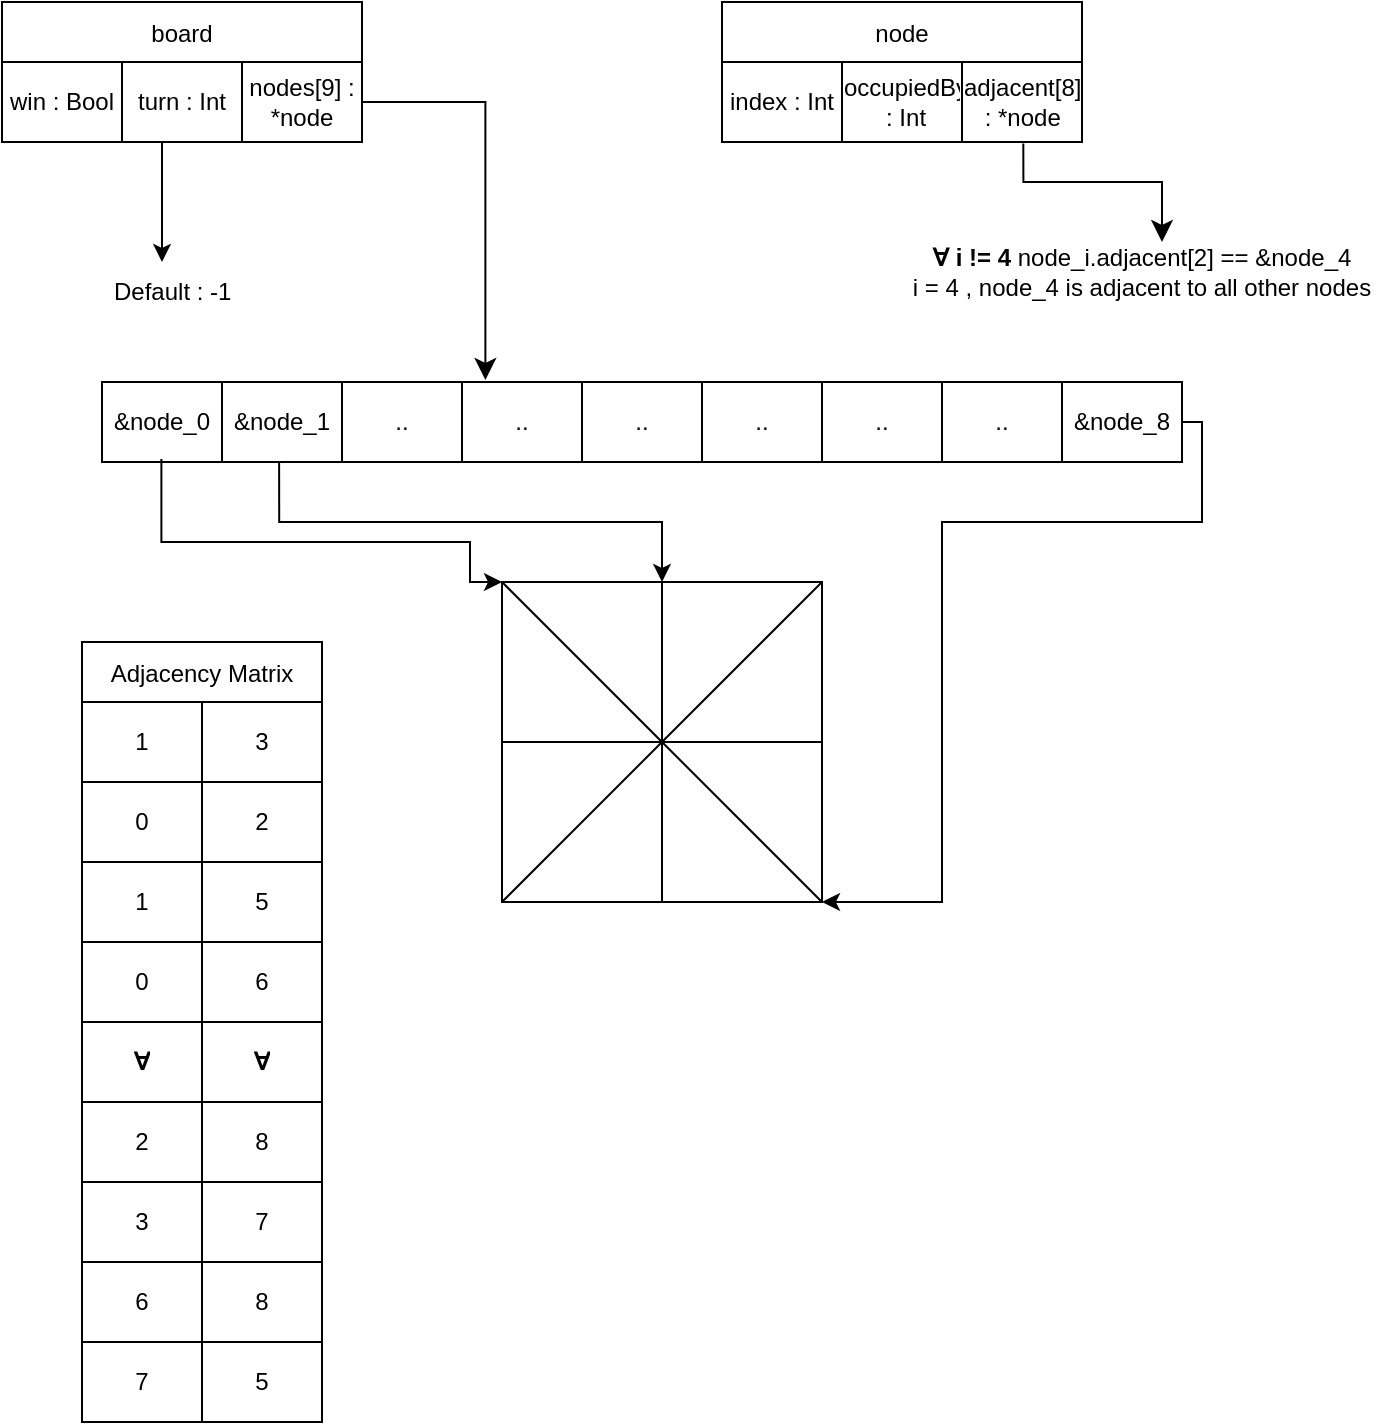 <mxfile version="24.8.4">
  <diagram name="Page-1" id="RmWWE3YLNUeW9Yn2v95c">
    <mxGraphModel dx="819" dy="445" grid="1" gridSize="10" guides="1" tooltips="1" connect="1" arrows="1" fold="1" page="1" pageScale="1" pageWidth="827" pageHeight="1169" math="0" shadow="0">
      <root>
        <mxCell id="0" />
        <mxCell id="1" parent="0" />
        <mxCell id="_IS681uEEjwldz75QUk1-15" value="board" style="shape=table;startSize=30;container=1;collapsible=0;childLayout=tableLayout;" vertex="1" parent="1">
          <mxGeometry x="20" y="390" width="180" height="70" as="geometry" />
        </mxCell>
        <mxCell id="_IS681uEEjwldz75QUk1-16" value="" style="shape=tableRow;horizontal=0;startSize=0;swimlaneHead=0;swimlaneBody=0;strokeColor=inherit;top=0;left=0;bottom=0;right=0;collapsible=0;dropTarget=0;fillColor=none;points=[[0,0.5],[1,0.5]];portConstraint=eastwest;" vertex="1" parent="_IS681uEEjwldz75QUk1-15">
          <mxGeometry y="30" width="180" height="40" as="geometry" />
        </mxCell>
        <mxCell id="_IS681uEEjwldz75QUk1-17" value="&lt;div&gt;win : Bool&lt;/div&gt;" style="shape=partialRectangle;html=1;whiteSpace=wrap;connectable=0;strokeColor=inherit;overflow=hidden;fillColor=none;top=0;left=0;bottom=0;right=0;pointerEvents=1;" vertex="1" parent="_IS681uEEjwldz75QUk1-16">
          <mxGeometry width="60" height="40" as="geometry">
            <mxRectangle width="60" height="40" as="alternateBounds" />
          </mxGeometry>
        </mxCell>
        <mxCell id="_IS681uEEjwldz75QUk1-18" value="turn : Int" style="shape=partialRectangle;html=1;whiteSpace=wrap;connectable=0;strokeColor=inherit;overflow=hidden;fillColor=none;top=0;left=0;bottom=0;right=0;pointerEvents=1;" vertex="1" parent="_IS681uEEjwldz75QUk1-16">
          <mxGeometry x="60" width="60" height="40" as="geometry">
            <mxRectangle width="60" height="40" as="alternateBounds" />
          </mxGeometry>
        </mxCell>
        <mxCell id="_IS681uEEjwldz75QUk1-19" value="&lt;div&gt;nodes[9] : *node&lt;/div&gt;" style="shape=partialRectangle;html=1;whiteSpace=wrap;connectable=0;strokeColor=inherit;overflow=hidden;fillColor=none;top=0;left=0;bottom=0;right=0;pointerEvents=1;" vertex="1" parent="_IS681uEEjwldz75QUk1-16">
          <mxGeometry x="120" width="60" height="40" as="geometry">
            <mxRectangle width="60" height="40" as="alternateBounds" />
          </mxGeometry>
        </mxCell>
        <mxCell id="_IS681uEEjwldz75QUk1-20" value="" style="edgeStyle=segmentEdgeStyle;endArrow=classic;html=1;curved=0;rounded=0;endSize=8;startSize=8;entryX=0.355;entryY=-0.025;entryDx=0;entryDy=0;entryPerimeter=0;" edge="1" parent="1" source="_IS681uEEjwldz75QUk1-16" target="_IS681uEEjwldz75QUk1-22">
          <mxGeometry width="50" height="50" relative="1" as="geometry">
            <mxPoint x="180" y="510" as="sourcePoint" />
            <mxPoint x="230" y="540" as="targetPoint" />
          </mxGeometry>
        </mxCell>
        <mxCell id="_IS681uEEjwldz75QUk1-21" value="" style="shape=table;startSize=0;container=1;collapsible=0;childLayout=tableLayout;" vertex="1" parent="1">
          <mxGeometry x="70" y="580" width="540" height="40" as="geometry" />
        </mxCell>
        <mxCell id="_IS681uEEjwldz75QUk1-22" value="" style="shape=tableRow;horizontal=0;startSize=0;swimlaneHead=0;swimlaneBody=0;strokeColor=inherit;top=0;left=0;bottom=0;right=0;collapsible=0;dropTarget=0;fillColor=none;points=[[0,0.5],[1,0.5]];portConstraint=eastwest;" vertex="1" parent="_IS681uEEjwldz75QUk1-21">
          <mxGeometry width="540" height="40" as="geometry" />
        </mxCell>
        <mxCell id="_IS681uEEjwldz75QUk1-23" value="&amp;amp;node_0" style="shape=partialRectangle;html=1;whiteSpace=wrap;connectable=0;strokeColor=inherit;overflow=hidden;fillColor=none;top=0;left=0;bottom=0;right=0;pointerEvents=1;" vertex="1" parent="_IS681uEEjwldz75QUk1-22">
          <mxGeometry width="60" height="40" as="geometry">
            <mxRectangle width="60" height="40" as="alternateBounds" />
          </mxGeometry>
        </mxCell>
        <mxCell id="_IS681uEEjwldz75QUk1-24" value="&lt;div&gt;&amp;amp;node_1&lt;/div&gt;" style="shape=partialRectangle;html=1;whiteSpace=wrap;connectable=0;strokeColor=inherit;overflow=hidden;fillColor=none;top=0;left=0;bottom=0;right=0;pointerEvents=1;" vertex="1" parent="_IS681uEEjwldz75QUk1-22">
          <mxGeometry x="60" width="60" height="40" as="geometry">
            <mxRectangle width="60" height="40" as="alternateBounds" />
          </mxGeometry>
        </mxCell>
        <mxCell id="_IS681uEEjwldz75QUk1-25" value=".." style="shape=partialRectangle;html=1;whiteSpace=wrap;connectable=0;strokeColor=inherit;overflow=hidden;fillColor=none;top=0;left=0;bottom=0;right=0;pointerEvents=1;" vertex="1" parent="_IS681uEEjwldz75QUk1-22">
          <mxGeometry x="120" width="60" height="40" as="geometry">
            <mxRectangle width="60" height="40" as="alternateBounds" />
          </mxGeometry>
        </mxCell>
        <mxCell id="_IS681uEEjwldz75QUk1-26" value=".." style="shape=partialRectangle;html=1;whiteSpace=wrap;connectable=0;strokeColor=inherit;overflow=hidden;fillColor=none;top=0;left=0;bottom=0;right=0;pointerEvents=1;" vertex="1" parent="_IS681uEEjwldz75QUk1-22">
          <mxGeometry x="180" width="60" height="40" as="geometry">
            <mxRectangle width="60" height="40" as="alternateBounds" />
          </mxGeometry>
        </mxCell>
        <mxCell id="_IS681uEEjwldz75QUk1-27" value=".." style="shape=partialRectangle;html=1;whiteSpace=wrap;connectable=0;strokeColor=inherit;overflow=hidden;fillColor=none;top=0;left=0;bottom=0;right=0;pointerEvents=1;" vertex="1" parent="_IS681uEEjwldz75QUk1-22">
          <mxGeometry x="240" width="60" height="40" as="geometry">
            <mxRectangle width="60" height="40" as="alternateBounds" />
          </mxGeometry>
        </mxCell>
        <mxCell id="_IS681uEEjwldz75QUk1-28" value=".." style="shape=partialRectangle;html=1;whiteSpace=wrap;connectable=0;strokeColor=inherit;overflow=hidden;fillColor=none;top=0;left=0;bottom=0;right=0;pointerEvents=1;" vertex="1" parent="_IS681uEEjwldz75QUk1-22">
          <mxGeometry x="300" width="60" height="40" as="geometry">
            <mxRectangle width="60" height="40" as="alternateBounds" />
          </mxGeometry>
        </mxCell>
        <mxCell id="_IS681uEEjwldz75QUk1-29" value=".." style="shape=partialRectangle;html=1;whiteSpace=wrap;connectable=0;strokeColor=inherit;overflow=hidden;fillColor=none;top=0;left=0;bottom=0;right=0;pointerEvents=1;" vertex="1" parent="_IS681uEEjwldz75QUk1-22">
          <mxGeometry x="360" width="60" height="40" as="geometry">
            <mxRectangle width="60" height="40" as="alternateBounds" />
          </mxGeometry>
        </mxCell>
        <mxCell id="_IS681uEEjwldz75QUk1-30" value=".." style="shape=partialRectangle;html=1;whiteSpace=wrap;connectable=0;strokeColor=inherit;overflow=hidden;fillColor=none;top=0;left=0;bottom=0;right=0;pointerEvents=1;" vertex="1" parent="_IS681uEEjwldz75QUk1-22">
          <mxGeometry x="420" width="60" height="40" as="geometry">
            <mxRectangle width="60" height="40" as="alternateBounds" />
          </mxGeometry>
        </mxCell>
        <mxCell id="_IS681uEEjwldz75QUk1-31" value="&lt;div&gt;&amp;amp;node_8&lt;br&gt;&lt;/div&gt;" style="shape=partialRectangle;html=1;whiteSpace=wrap;connectable=0;strokeColor=inherit;overflow=hidden;fillColor=none;top=0;left=0;bottom=0;right=0;pointerEvents=1;" vertex="1" parent="_IS681uEEjwldz75QUk1-22">
          <mxGeometry x="480" width="60" height="40" as="geometry">
            <mxRectangle width="60" height="40" as="alternateBounds" />
          </mxGeometry>
        </mxCell>
        <mxCell id="_IS681uEEjwldz75QUk1-32" value="" style="endArrow=classic;html=1;rounded=0;edgeStyle=orthogonalEdgeStyle;" edge="1" parent="1">
          <mxGeometry width="50" height="50" relative="1" as="geometry">
            <mxPoint x="100" y="460" as="sourcePoint" />
            <mxPoint x="100" y="520" as="targetPoint" />
            <Array as="points">
              <mxPoint x="100" y="460" />
            </Array>
          </mxGeometry>
        </mxCell>
        <mxCell id="_IS681uEEjwldz75QUk1-33" value="Default : -1" style="text;strokeColor=none;fillColor=none;align=left;verticalAlign=middle;spacingLeft=4;spacingRight=4;overflow=hidden;points=[[0,0.5],[1,0.5]];portConstraint=eastwest;rotatable=0;whiteSpace=wrap;html=1;" vertex="1" parent="1">
          <mxGeometry x="70" y="520" width="80" height="30" as="geometry" />
        </mxCell>
        <mxCell id="_IS681uEEjwldz75QUk1-34" value="" style="group" vertex="1" connectable="0" parent="1">
          <mxGeometry x="270" y="680" width="160" height="160" as="geometry" />
        </mxCell>
        <mxCell id="_IS681uEEjwldz75QUk1-1" value="" style="rounded=0;whiteSpace=wrap;html=1;" vertex="1" parent="_IS681uEEjwldz75QUk1-34">
          <mxGeometry width="160" height="160" as="geometry" />
        </mxCell>
        <mxCell id="_IS681uEEjwldz75QUk1-2" value="" style="endArrow=none;html=1;rounded=0;entryX=0.5;entryY=1;entryDx=0;entryDy=0;exitX=0.5;exitY=0;exitDx=0;exitDy=0;" edge="1" parent="_IS681uEEjwldz75QUk1-34" source="_IS681uEEjwldz75QUk1-1" target="_IS681uEEjwldz75QUk1-1">
          <mxGeometry width="50" height="50" relative="1" as="geometry">
            <mxPoint x="60" y="250" as="sourcePoint" />
            <mxPoint x="110" y="200" as="targetPoint" />
          </mxGeometry>
        </mxCell>
        <mxCell id="_IS681uEEjwldz75QUk1-3" value="" style="endArrow=none;html=1;rounded=0;entryX=0;entryY=0.5;entryDx=0;entryDy=0;exitX=1;exitY=0.5;exitDx=0;exitDy=0;" edge="1" parent="_IS681uEEjwldz75QUk1-34" source="_IS681uEEjwldz75QUk1-1" target="_IS681uEEjwldz75QUk1-1">
          <mxGeometry width="50" height="50" relative="1" as="geometry">
            <mxPoint x="100" y="30" as="sourcePoint" />
            <mxPoint x="100" y="190" as="targetPoint" />
          </mxGeometry>
        </mxCell>
        <mxCell id="_IS681uEEjwldz75QUk1-4" value="" style="endArrow=none;html=1;rounded=0;" edge="1" parent="_IS681uEEjwldz75QUk1-34">
          <mxGeometry width="50" height="50" relative="1" as="geometry">
            <mxPoint y="160" as="sourcePoint" />
            <mxPoint x="80" y="80" as="targetPoint" />
          </mxGeometry>
        </mxCell>
        <mxCell id="_IS681uEEjwldz75QUk1-5" value="" style="endArrow=none;html=1;rounded=0;" edge="1" parent="_IS681uEEjwldz75QUk1-34">
          <mxGeometry width="50" height="50" relative="1" as="geometry">
            <mxPoint x="80" y="80" as="sourcePoint" />
            <mxPoint x="160" as="targetPoint" />
          </mxGeometry>
        </mxCell>
        <mxCell id="_IS681uEEjwldz75QUk1-6" value="" style="endArrow=none;html=1;rounded=0;exitX=1;exitY=1;exitDx=0;exitDy=0;" edge="1" parent="_IS681uEEjwldz75QUk1-34" source="_IS681uEEjwldz75QUk1-1">
          <mxGeometry width="50" height="50" relative="1" as="geometry">
            <mxPoint x="90" y="90" as="sourcePoint" />
            <mxPoint x="80" y="80" as="targetPoint" />
          </mxGeometry>
        </mxCell>
        <mxCell id="_IS681uEEjwldz75QUk1-7" value="" style="endArrow=none;html=1;rounded=0;exitX=1;exitY=1;exitDx=0;exitDy=0;" edge="1" parent="_IS681uEEjwldz75QUk1-34">
          <mxGeometry width="50" height="50" relative="1" as="geometry">
            <mxPoint x="80" y="80" as="sourcePoint" />
            <mxPoint as="targetPoint" />
          </mxGeometry>
        </mxCell>
        <mxCell id="_IS681uEEjwldz75QUk1-35" value="" style="endArrow=classic;html=1;rounded=0;entryX=0;entryY=0;entryDx=0;entryDy=0;exitX=0.055;exitY=0.961;exitDx=0;exitDy=0;exitPerimeter=0;edgeStyle=orthogonalEdgeStyle;" edge="1" parent="1" source="_IS681uEEjwldz75QUk1-22" target="_IS681uEEjwldz75QUk1-1">
          <mxGeometry width="50" height="50" relative="1" as="geometry">
            <mxPoint x="120" y="740" as="sourcePoint" />
            <mxPoint x="170" y="690" as="targetPoint" />
            <Array as="points">
              <mxPoint x="100" y="660" />
              <mxPoint x="254" y="660" />
            </Array>
          </mxGeometry>
        </mxCell>
        <mxCell id="_IS681uEEjwldz75QUk1-36" value="" style="endArrow=classic;html=1;rounded=0;entryX=0.5;entryY=0;entryDx=0;entryDy=0;exitX=0.164;exitY=1.004;exitDx=0;exitDy=0;exitPerimeter=0;edgeStyle=orthogonalEdgeStyle;" edge="1" parent="1" source="_IS681uEEjwldz75QUk1-22" target="_IS681uEEjwldz75QUk1-1">
          <mxGeometry width="50" height="50" relative="1" as="geometry">
            <mxPoint x="280" y="690" as="sourcePoint" />
            <mxPoint x="330" y="640" as="targetPoint" />
          </mxGeometry>
        </mxCell>
        <mxCell id="_IS681uEEjwldz75QUk1-37" value="" style="endArrow=classic;html=1;rounded=0;entryX=1;entryY=1;entryDx=0;entryDy=0;edgeStyle=orthogonalEdgeStyle;exitX=1;exitY=0.5;exitDx=0;exitDy=0;" edge="1" parent="1" source="_IS681uEEjwldz75QUk1-22" target="_IS681uEEjwldz75QUk1-1">
          <mxGeometry width="50" height="50" relative="1" as="geometry">
            <mxPoint x="610" y="645.04" as="sourcePoint" />
            <mxPoint x="478.62" y="874.96" as="targetPoint" />
            <Array as="points">
              <mxPoint x="620" y="600" />
              <mxPoint x="620" y="650" />
              <mxPoint x="490" y="650" />
              <mxPoint x="490" y="840" />
            </Array>
          </mxGeometry>
        </mxCell>
        <mxCell id="_IS681uEEjwldz75QUk1-40" value="node" style="shape=table;startSize=30;container=1;collapsible=0;childLayout=tableLayout;" vertex="1" parent="1">
          <mxGeometry x="380" y="390" width="180" height="70" as="geometry" />
        </mxCell>
        <mxCell id="_IS681uEEjwldz75QUk1-41" value="" style="shape=tableRow;horizontal=0;startSize=0;swimlaneHead=0;swimlaneBody=0;strokeColor=inherit;top=0;left=0;bottom=0;right=0;collapsible=0;dropTarget=0;fillColor=none;points=[[0,0.5],[1,0.5]];portConstraint=eastwest;" vertex="1" parent="_IS681uEEjwldz75QUk1-40">
          <mxGeometry y="30" width="180" height="40" as="geometry" />
        </mxCell>
        <mxCell id="_IS681uEEjwldz75QUk1-42" value="index : Int" style="shape=partialRectangle;html=1;whiteSpace=wrap;connectable=0;strokeColor=inherit;overflow=hidden;fillColor=none;top=0;left=0;bottom=0;right=0;pointerEvents=1;" vertex="1" parent="_IS681uEEjwldz75QUk1-41">
          <mxGeometry width="60" height="40" as="geometry">
            <mxRectangle width="60" height="40" as="alternateBounds" />
          </mxGeometry>
        </mxCell>
        <mxCell id="_IS681uEEjwldz75QUk1-43" value="occupiedBy : Int" style="shape=partialRectangle;html=1;whiteSpace=wrap;connectable=0;strokeColor=inherit;overflow=hidden;fillColor=none;top=0;left=0;bottom=0;right=0;pointerEvents=1;" vertex="1" parent="_IS681uEEjwldz75QUk1-41">
          <mxGeometry x="60" width="60" height="40" as="geometry">
            <mxRectangle width="60" height="40" as="alternateBounds" />
          </mxGeometry>
        </mxCell>
        <mxCell id="_IS681uEEjwldz75QUk1-44" value="adjacent[8] : *node" style="shape=partialRectangle;html=1;whiteSpace=wrap;connectable=0;strokeColor=inherit;overflow=hidden;fillColor=none;top=0;left=0;bottom=0;right=0;pointerEvents=1;" vertex="1" parent="_IS681uEEjwldz75QUk1-41">
          <mxGeometry x="120" width="60" height="40" as="geometry">
            <mxRectangle width="60" height="40" as="alternateBounds" />
          </mxGeometry>
        </mxCell>
        <mxCell id="_IS681uEEjwldz75QUk1-55" value="" style="edgeStyle=segmentEdgeStyle;endArrow=classic;html=1;curved=0;rounded=0;endSize=8;startSize=8;exitX=0.837;exitY=1.018;exitDx=0;exitDy=0;exitPerimeter=0;" edge="1" parent="1" source="_IS681uEEjwldz75QUk1-41">
          <mxGeometry width="50" height="50" relative="1" as="geometry">
            <mxPoint x="530" y="480" as="sourcePoint" />
            <mxPoint x="600" y="510" as="targetPoint" />
            <Array as="points">
              <mxPoint x="531" y="480" />
              <mxPoint x="600" y="480" />
            </Array>
          </mxGeometry>
        </mxCell>
        <mxCell id="_IS681uEEjwldz75QUk1-56" value="&lt;div&gt;&lt;span lang=&quot;en&quot; class=&quot;BxUVEf ILfuVd&quot;&gt;&lt;span class=&quot;hgKElc&quot;&gt;&lt;b&gt;∀ i != 4 &lt;/b&gt;&lt;/span&gt;&lt;/span&gt;node_i.adjacent[2] == &amp;amp;node_4 &lt;br&gt;&lt;/div&gt;&lt;div&gt;i = 4 , node_4 is adjacent to all other nodes&lt;br&gt;&lt;/div&gt;" style="text;html=1;align=center;verticalAlign=middle;whiteSpace=wrap;rounded=0;" vertex="1" parent="1">
          <mxGeometry x="470" y="510" width="240" height="30" as="geometry" />
        </mxCell>
        <mxCell id="_IS681uEEjwldz75QUk1-114" value="Adjacency Matrix" style="shape=table;startSize=30;container=1;collapsible=0;childLayout=tableLayout;" vertex="1" parent="1">
          <mxGeometry x="60" y="710" width="120" height="390" as="geometry" />
        </mxCell>
        <mxCell id="_IS681uEEjwldz75QUk1-115" value="" style="shape=tableRow;horizontal=0;startSize=0;swimlaneHead=0;swimlaneBody=0;strokeColor=inherit;top=0;left=0;bottom=0;right=0;collapsible=0;dropTarget=0;fillColor=none;points=[[0,0.5],[1,0.5]];portConstraint=eastwest;" vertex="1" parent="_IS681uEEjwldz75QUk1-114">
          <mxGeometry y="30" width="120" height="40" as="geometry" />
        </mxCell>
        <mxCell id="_IS681uEEjwldz75QUk1-116" value="1" style="shape=partialRectangle;html=1;whiteSpace=wrap;connectable=0;strokeColor=inherit;overflow=hidden;fillColor=none;top=0;left=0;bottom=0;right=0;pointerEvents=1;" vertex="1" parent="_IS681uEEjwldz75QUk1-115">
          <mxGeometry width="60" height="40" as="geometry">
            <mxRectangle width="60" height="40" as="alternateBounds" />
          </mxGeometry>
        </mxCell>
        <mxCell id="_IS681uEEjwldz75QUk1-117" value="3" style="shape=partialRectangle;html=1;whiteSpace=wrap;connectable=0;strokeColor=inherit;overflow=hidden;fillColor=none;top=0;left=0;bottom=0;right=0;pointerEvents=1;" vertex="1" parent="_IS681uEEjwldz75QUk1-115">
          <mxGeometry x="60" width="60" height="40" as="geometry">
            <mxRectangle width="60" height="40" as="alternateBounds" />
          </mxGeometry>
        </mxCell>
        <mxCell id="_IS681uEEjwldz75QUk1-118" value="" style="shape=tableRow;horizontal=0;startSize=0;swimlaneHead=0;swimlaneBody=0;strokeColor=inherit;top=0;left=0;bottom=0;right=0;collapsible=0;dropTarget=0;fillColor=none;points=[[0,0.5],[1,0.5]];portConstraint=eastwest;" vertex="1" parent="_IS681uEEjwldz75QUk1-114">
          <mxGeometry y="70" width="120" height="40" as="geometry" />
        </mxCell>
        <mxCell id="_IS681uEEjwldz75QUk1-119" value="0" style="shape=partialRectangle;html=1;whiteSpace=wrap;connectable=0;strokeColor=inherit;overflow=hidden;fillColor=none;top=0;left=0;bottom=0;right=0;pointerEvents=1;" vertex="1" parent="_IS681uEEjwldz75QUk1-118">
          <mxGeometry width="60" height="40" as="geometry">
            <mxRectangle width="60" height="40" as="alternateBounds" />
          </mxGeometry>
        </mxCell>
        <mxCell id="_IS681uEEjwldz75QUk1-120" value="2" style="shape=partialRectangle;html=1;whiteSpace=wrap;connectable=0;strokeColor=inherit;overflow=hidden;fillColor=none;top=0;left=0;bottom=0;right=0;pointerEvents=1;" vertex="1" parent="_IS681uEEjwldz75QUk1-118">
          <mxGeometry x="60" width="60" height="40" as="geometry">
            <mxRectangle width="60" height="40" as="alternateBounds" />
          </mxGeometry>
        </mxCell>
        <mxCell id="_IS681uEEjwldz75QUk1-121" value="" style="shape=tableRow;horizontal=0;startSize=0;swimlaneHead=0;swimlaneBody=0;strokeColor=inherit;top=0;left=0;bottom=0;right=0;collapsible=0;dropTarget=0;fillColor=none;points=[[0,0.5],[1,0.5]];portConstraint=eastwest;" vertex="1" parent="_IS681uEEjwldz75QUk1-114">
          <mxGeometry y="110" width="120" height="40" as="geometry" />
        </mxCell>
        <mxCell id="_IS681uEEjwldz75QUk1-122" value="1" style="shape=partialRectangle;html=1;whiteSpace=wrap;connectable=0;strokeColor=inherit;overflow=hidden;fillColor=none;top=0;left=0;bottom=0;right=0;pointerEvents=1;" vertex="1" parent="_IS681uEEjwldz75QUk1-121">
          <mxGeometry width="60" height="40" as="geometry">
            <mxRectangle width="60" height="40" as="alternateBounds" />
          </mxGeometry>
        </mxCell>
        <mxCell id="_IS681uEEjwldz75QUk1-123" value="5" style="shape=partialRectangle;html=1;whiteSpace=wrap;connectable=0;strokeColor=inherit;overflow=hidden;fillColor=none;top=0;left=0;bottom=0;right=0;pointerEvents=1;" vertex="1" parent="_IS681uEEjwldz75QUk1-121">
          <mxGeometry x="60" width="60" height="40" as="geometry">
            <mxRectangle width="60" height="40" as="alternateBounds" />
          </mxGeometry>
        </mxCell>
        <mxCell id="_IS681uEEjwldz75QUk1-124" value="" style="shape=tableRow;horizontal=0;startSize=0;swimlaneHead=0;swimlaneBody=0;strokeColor=inherit;top=0;left=0;bottom=0;right=0;collapsible=0;dropTarget=0;fillColor=none;points=[[0,0.5],[1,0.5]];portConstraint=eastwest;" vertex="1" parent="_IS681uEEjwldz75QUk1-114">
          <mxGeometry y="150" width="120" height="40" as="geometry" />
        </mxCell>
        <mxCell id="_IS681uEEjwldz75QUk1-125" value="0" style="shape=partialRectangle;html=1;whiteSpace=wrap;connectable=0;strokeColor=inherit;overflow=hidden;fillColor=none;top=0;left=0;bottom=0;right=0;pointerEvents=1;" vertex="1" parent="_IS681uEEjwldz75QUk1-124">
          <mxGeometry width="60" height="40" as="geometry">
            <mxRectangle width="60" height="40" as="alternateBounds" />
          </mxGeometry>
        </mxCell>
        <mxCell id="_IS681uEEjwldz75QUk1-126" value="6" style="shape=partialRectangle;html=1;whiteSpace=wrap;connectable=0;strokeColor=inherit;overflow=hidden;fillColor=none;top=0;left=0;bottom=0;right=0;pointerEvents=1;" vertex="1" parent="_IS681uEEjwldz75QUk1-124">
          <mxGeometry x="60" width="60" height="40" as="geometry">
            <mxRectangle width="60" height="40" as="alternateBounds" />
          </mxGeometry>
        </mxCell>
        <mxCell id="_IS681uEEjwldz75QUk1-127" value="" style="shape=tableRow;horizontal=0;startSize=0;swimlaneHead=0;swimlaneBody=0;strokeColor=inherit;top=0;left=0;bottom=0;right=0;collapsible=0;dropTarget=0;fillColor=none;points=[[0,0.5],[1,0.5]];portConstraint=eastwest;" vertex="1" parent="_IS681uEEjwldz75QUk1-114">
          <mxGeometry y="190" width="120" height="40" as="geometry" />
        </mxCell>
        <mxCell id="_IS681uEEjwldz75QUk1-128" value="&lt;span lang=&quot;en&quot; class=&quot;BxUVEf ILfuVd&quot;&gt;&lt;span class=&quot;hgKElc&quot;&gt;&lt;b&gt;∀&lt;/b&gt;&lt;/span&gt;&lt;/span&gt;" style="shape=partialRectangle;html=1;whiteSpace=wrap;connectable=0;strokeColor=inherit;overflow=hidden;fillColor=none;top=0;left=0;bottom=0;right=0;pointerEvents=1;" vertex="1" parent="_IS681uEEjwldz75QUk1-127">
          <mxGeometry width="60" height="40" as="geometry">
            <mxRectangle width="60" height="40" as="alternateBounds" />
          </mxGeometry>
        </mxCell>
        <mxCell id="_IS681uEEjwldz75QUk1-129" value="&lt;span lang=&quot;en&quot; class=&quot;BxUVEf ILfuVd&quot;&gt;&lt;span class=&quot;hgKElc&quot;&gt;&lt;b&gt;∀&lt;/b&gt;&lt;/span&gt;&lt;/span&gt;" style="shape=partialRectangle;html=1;whiteSpace=wrap;connectable=0;strokeColor=inherit;overflow=hidden;fillColor=none;top=0;left=0;bottom=0;right=0;pointerEvents=1;" vertex="1" parent="_IS681uEEjwldz75QUk1-127">
          <mxGeometry x="60" width="60" height="40" as="geometry">
            <mxRectangle width="60" height="40" as="alternateBounds" />
          </mxGeometry>
        </mxCell>
        <mxCell id="_IS681uEEjwldz75QUk1-130" value="" style="shape=tableRow;horizontal=0;startSize=0;swimlaneHead=0;swimlaneBody=0;strokeColor=inherit;top=0;left=0;bottom=0;right=0;collapsible=0;dropTarget=0;fillColor=none;points=[[0,0.5],[1,0.5]];portConstraint=eastwest;" vertex="1" parent="_IS681uEEjwldz75QUk1-114">
          <mxGeometry y="230" width="120" height="40" as="geometry" />
        </mxCell>
        <mxCell id="_IS681uEEjwldz75QUk1-131" value="2" style="shape=partialRectangle;html=1;whiteSpace=wrap;connectable=0;strokeColor=inherit;overflow=hidden;fillColor=none;top=0;left=0;bottom=0;right=0;pointerEvents=1;" vertex="1" parent="_IS681uEEjwldz75QUk1-130">
          <mxGeometry width="60" height="40" as="geometry">
            <mxRectangle width="60" height="40" as="alternateBounds" />
          </mxGeometry>
        </mxCell>
        <mxCell id="_IS681uEEjwldz75QUk1-132" value="8" style="shape=partialRectangle;html=1;whiteSpace=wrap;connectable=0;strokeColor=inherit;overflow=hidden;fillColor=none;top=0;left=0;bottom=0;right=0;pointerEvents=1;" vertex="1" parent="_IS681uEEjwldz75QUk1-130">
          <mxGeometry x="60" width="60" height="40" as="geometry">
            <mxRectangle width="60" height="40" as="alternateBounds" />
          </mxGeometry>
        </mxCell>
        <mxCell id="_IS681uEEjwldz75QUk1-133" value="" style="shape=tableRow;horizontal=0;startSize=0;swimlaneHead=0;swimlaneBody=0;strokeColor=inherit;top=0;left=0;bottom=0;right=0;collapsible=0;dropTarget=0;fillColor=none;points=[[0,0.5],[1,0.5]];portConstraint=eastwest;" vertex="1" parent="_IS681uEEjwldz75QUk1-114">
          <mxGeometry y="270" width="120" height="40" as="geometry" />
        </mxCell>
        <mxCell id="_IS681uEEjwldz75QUk1-134" value="3" style="shape=partialRectangle;html=1;whiteSpace=wrap;connectable=0;strokeColor=inherit;overflow=hidden;fillColor=none;top=0;left=0;bottom=0;right=0;pointerEvents=1;" vertex="1" parent="_IS681uEEjwldz75QUk1-133">
          <mxGeometry width="60" height="40" as="geometry">
            <mxRectangle width="60" height="40" as="alternateBounds" />
          </mxGeometry>
        </mxCell>
        <mxCell id="_IS681uEEjwldz75QUk1-135" value="7" style="shape=partialRectangle;html=1;whiteSpace=wrap;connectable=0;strokeColor=inherit;overflow=hidden;fillColor=none;top=0;left=0;bottom=0;right=0;pointerEvents=1;" vertex="1" parent="_IS681uEEjwldz75QUk1-133">
          <mxGeometry x="60" width="60" height="40" as="geometry">
            <mxRectangle width="60" height="40" as="alternateBounds" />
          </mxGeometry>
        </mxCell>
        <mxCell id="_IS681uEEjwldz75QUk1-136" value="" style="shape=tableRow;horizontal=0;startSize=0;swimlaneHead=0;swimlaneBody=0;strokeColor=inherit;top=0;left=0;bottom=0;right=0;collapsible=0;dropTarget=0;fillColor=none;points=[[0,0.5],[1,0.5]];portConstraint=eastwest;" vertex="1" parent="_IS681uEEjwldz75QUk1-114">
          <mxGeometry y="310" width="120" height="40" as="geometry" />
        </mxCell>
        <mxCell id="_IS681uEEjwldz75QUk1-137" value="6" style="shape=partialRectangle;html=1;whiteSpace=wrap;connectable=0;strokeColor=inherit;overflow=hidden;fillColor=none;top=0;left=0;bottom=0;right=0;pointerEvents=1;" vertex="1" parent="_IS681uEEjwldz75QUk1-136">
          <mxGeometry width="60" height="40" as="geometry">
            <mxRectangle width="60" height="40" as="alternateBounds" />
          </mxGeometry>
        </mxCell>
        <mxCell id="_IS681uEEjwldz75QUk1-138" value="8" style="shape=partialRectangle;html=1;whiteSpace=wrap;connectable=0;strokeColor=inherit;overflow=hidden;fillColor=none;top=0;left=0;bottom=0;right=0;pointerEvents=1;" vertex="1" parent="_IS681uEEjwldz75QUk1-136">
          <mxGeometry x="60" width="60" height="40" as="geometry">
            <mxRectangle width="60" height="40" as="alternateBounds" />
          </mxGeometry>
        </mxCell>
        <mxCell id="_IS681uEEjwldz75QUk1-139" value="" style="shape=tableRow;horizontal=0;startSize=0;swimlaneHead=0;swimlaneBody=0;strokeColor=inherit;top=0;left=0;bottom=0;right=0;collapsible=0;dropTarget=0;fillColor=none;points=[[0,0.5],[1,0.5]];portConstraint=eastwest;" vertex="1" parent="_IS681uEEjwldz75QUk1-114">
          <mxGeometry y="350" width="120" height="40" as="geometry" />
        </mxCell>
        <mxCell id="_IS681uEEjwldz75QUk1-140" value="7" style="shape=partialRectangle;html=1;whiteSpace=wrap;connectable=0;strokeColor=inherit;overflow=hidden;fillColor=none;top=0;left=0;bottom=0;right=0;pointerEvents=1;" vertex="1" parent="_IS681uEEjwldz75QUk1-139">
          <mxGeometry width="60" height="40" as="geometry">
            <mxRectangle width="60" height="40" as="alternateBounds" />
          </mxGeometry>
        </mxCell>
        <mxCell id="_IS681uEEjwldz75QUk1-141" value="5" style="shape=partialRectangle;html=1;whiteSpace=wrap;connectable=0;strokeColor=inherit;overflow=hidden;fillColor=none;top=0;left=0;bottom=0;right=0;pointerEvents=1;" vertex="1" parent="_IS681uEEjwldz75QUk1-139">
          <mxGeometry x="60" width="60" height="40" as="geometry">
            <mxRectangle width="60" height="40" as="alternateBounds" />
          </mxGeometry>
        </mxCell>
      </root>
    </mxGraphModel>
  </diagram>
</mxfile>
